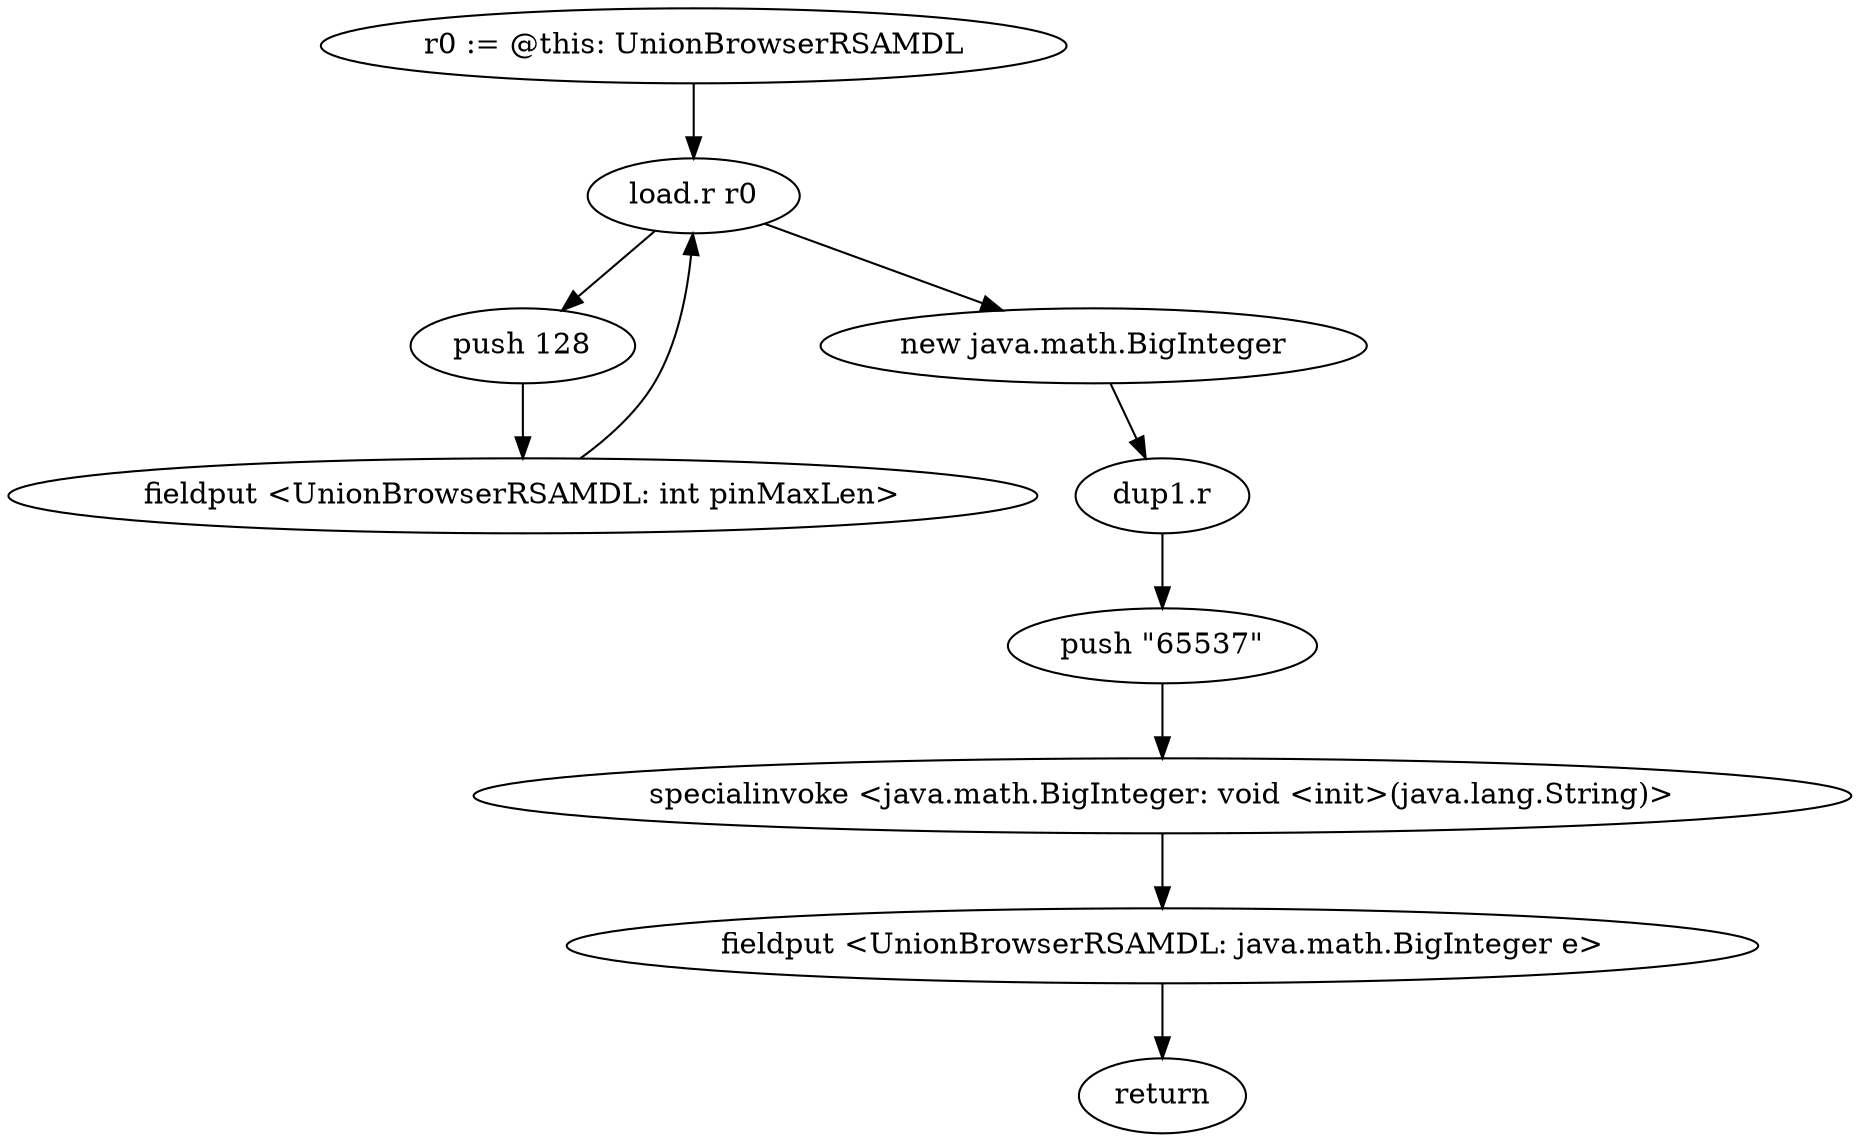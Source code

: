 digraph "" {
    "r0 := @this: UnionBrowserRSAMDL"
    "load.r r0"
    "r0 := @this: UnionBrowserRSAMDL"->"load.r r0";
    "push 128"
    "load.r r0"->"push 128";
    "fieldput <UnionBrowserRSAMDL: int pinMaxLen>"
    "push 128"->"fieldput <UnionBrowserRSAMDL: int pinMaxLen>";
    "fieldput <UnionBrowserRSAMDL: int pinMaxLen>"->"load.r r0";
    "new java.math.BigInteger"
    "load.r r0"->"new java.math.BigInteger";
    "dup1.r"
    "new java.math.BigInteger"->"dup1.r";
    "push \"65537\""
    "dup1.r"->"push \"65537\"";
    "specialinvoke <java.math.BigInteger: void <init>(java.lang.String)>"
    "push \"65537\""->"specialinvoke <java.math.BigInteger: void <init>(java.lang.String)>";
    "fieldput <UnionBrowserRSAMDL: java.math.BigInteger e>"
    "specialinvoke <java.math.BigInteger: void <init>(java.lang.String)>"->"fieldput <UnionBrowserRSAMDL: java.math.BigInteger e>";
    "return"
    "fieldput <UnionBrowserRSAMDL: java.math.BigInteger e>"->"return";
}
